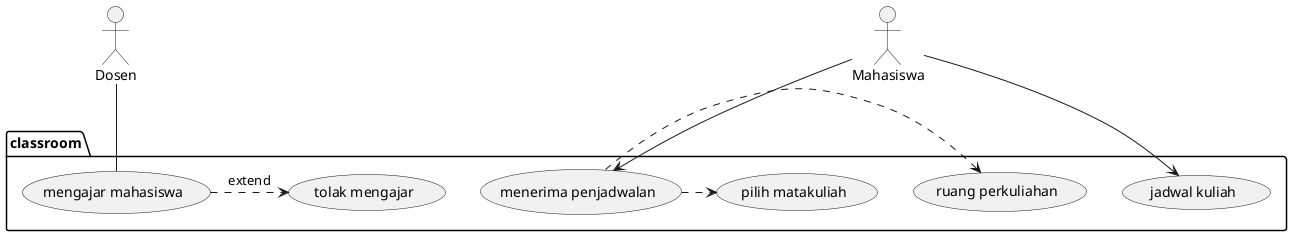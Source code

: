 @startuml pert2


actor Dosen as ds 
actor Mahasiswa as mh 

package classroom{
    usecase "menerima penjadwalan" as U1
    usecase "pilih matakuliah" as U2
    usecase "ruang perkuliahan" as U3
    usecase "jadwal kuliah" as U4
    usecase "mengajar mahasiswa" as U5
    usecase "tolak mengajar" as U6

    
}

mh --> U1
U1 .> U2
U1 .>U3
mh --> U4
ds -- U5
U5 .> U6 :extend



@enduml
